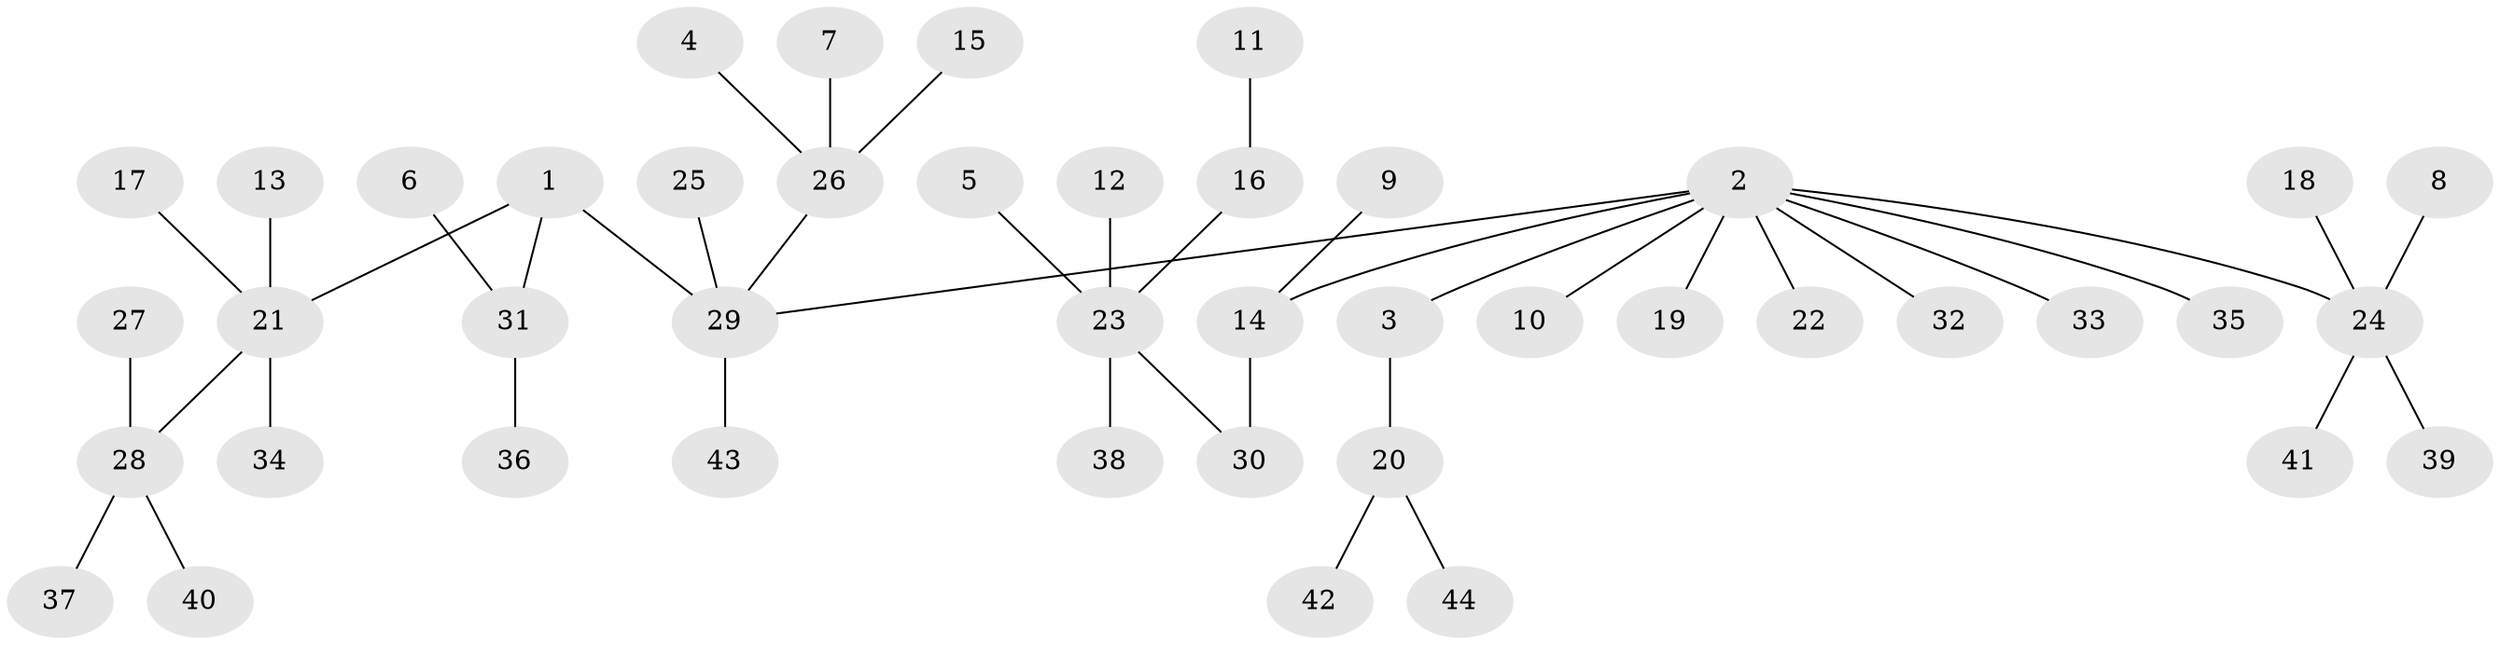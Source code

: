 // original degree distribution, {5: 0.04597701149425287, 6: 0.05747126436781609, 3: 0.08045977011494253, 2: 0.27586206896551724, 4: 0.022988505747126436, 1: 0.5172413793103449}
// Generated by graph-tools (version 1.1) at 2025/26/03/09/25 03:26:24]
// undirected, 44 vertices, 43 edges
graph export_dot {
graph [start="1"]
  node [color=gray90,style=filled];
  1;
  2;
  3;
  4;
  5;
  6;
  7;
  8;
  9;
  10;
  11;
  12;
  13;
  14;
  15;
  16;
  17;
  18;
  19;
  20;
  21;
  22;
  23;
  24;
  25;
  26;
  27;
  28;
  29;
  30;
  31;
  32;
  33;
  34;
  35;
  36;
  37;
  38;
  39;
  40;
  41;
  42;
  43;
  44;
  1 -- 21 [weight=1.0];
  1 -- 29 [weight=1.0];
  1 -- 31 [weight=1.0];
  2 -- 3 [weight=1.0];
  2 -- 10 [weight=1.0];
  2 -- 14 [weight=1.0];
  2 -- 19 [weight=1.0];
  2 -- 22 [weight=1.0];
  2 -- 24 [weight=1.0];
  2 -- 29 [weight=1.0];
  2 -- 32 [weight=1.0];
  2 -- 33 [weight=1.0];
  2 -- 35 [weight=1.0];
  3 -- 20 [weight=1.0];
  4 -- 26 [weight=1.0];
  5 -- 23 [weight=1.0];
  6 -- 31 [weight=1.0];
  7 -- 26 [weight=1.0];
  8 -- 24 [weight=1.0];
  9 -- 14 [weight=1.0];
  11 -- 16 [weight=1.0];
  12 -- 23 [weight=1.0];
  13 -- 21 [weight=1.0];
  14 -- 30 [weight=1.0];
  15 -- 26 [weight=1.0];
  16 -- 23 [weight=1.0];
  17 -- 21 [weight=1.0];
  18 -- 24 [weight=1.0];
  20 -- 42 [weight=1.0];
  20 -- 44 [weight=1.0];
  21 -- 28 [weight=1.0];
  21 -- 34 [weight=1.0];
  23 -- 30 [weight=1.0];
  23 -- 38 [weight=1.0];
  24 -- 39 [weight=1.0];
  24 -- 41 [weight=1.0];
  25 -- 29 [weight=1.0];
  26 -- 29 [weight=1.0];
  27 -- 28 [weight=1.0];
  28 -- 37 [weight=1.0];
  28 -- 40 [weight=1.0];
  29 -- 43 [weight=1.0];
  31 -- 36 [weight=1.0];
}
